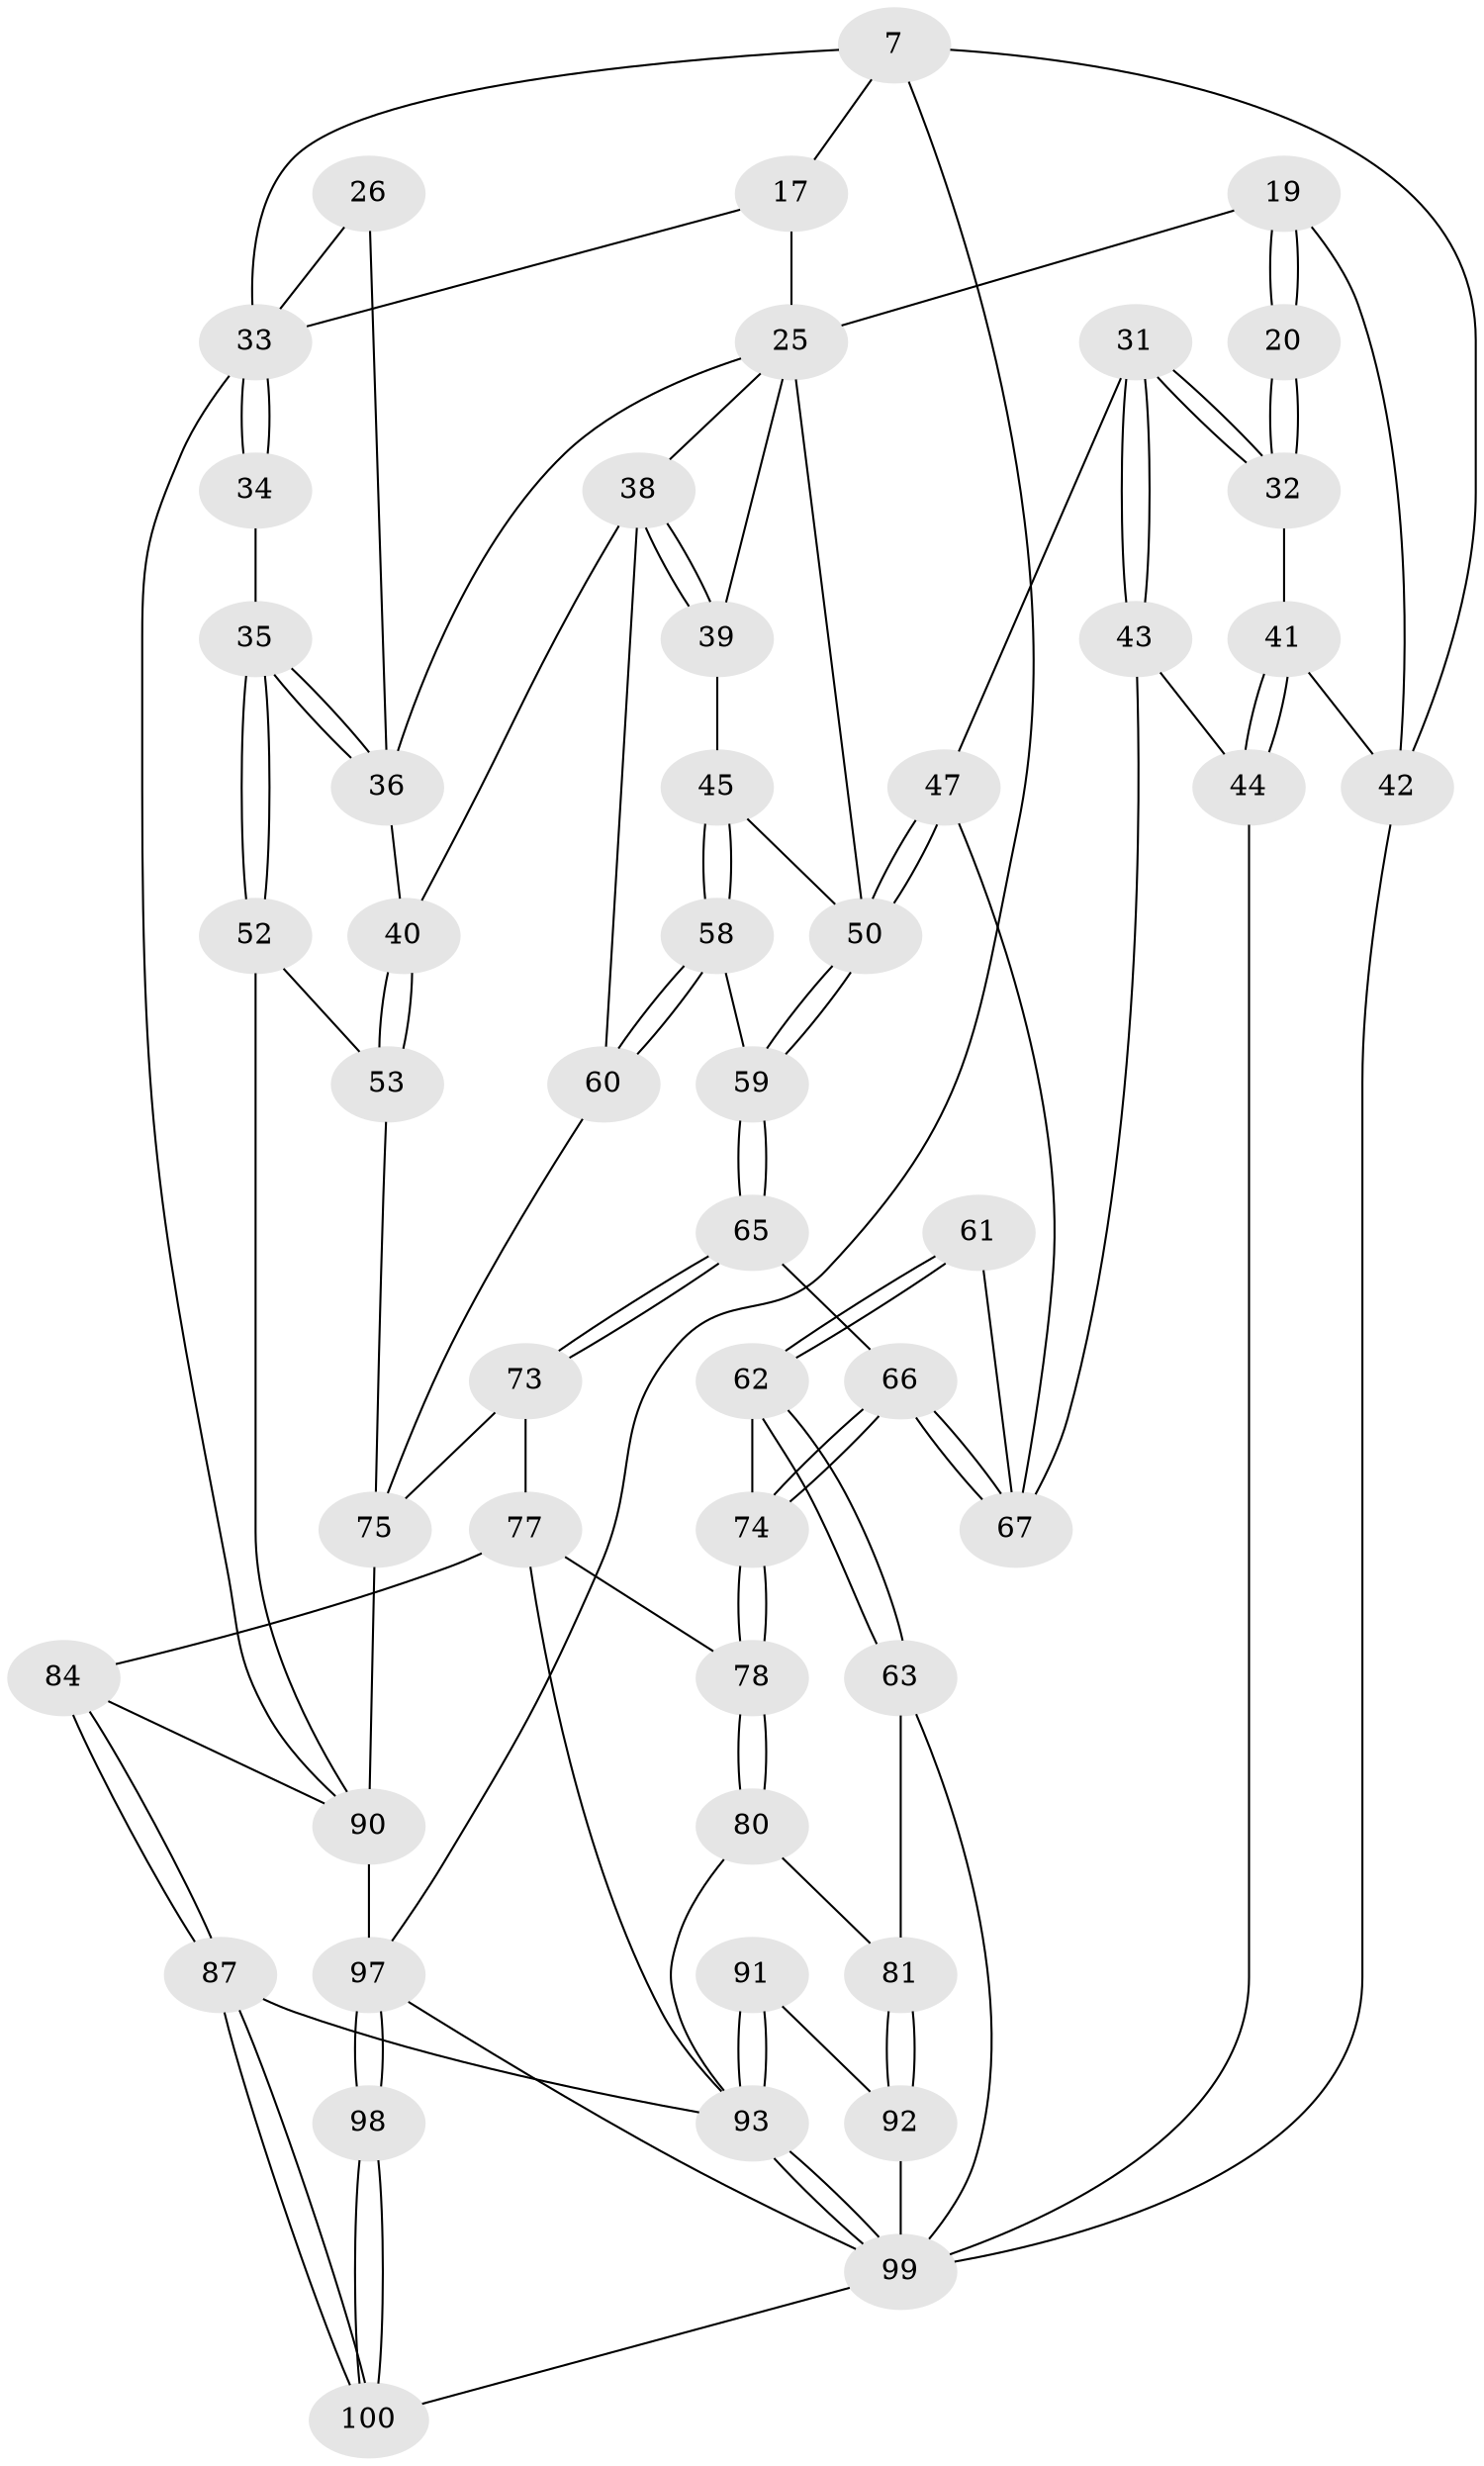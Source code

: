 // original degree distribution, {3: 0.02, 4: 0.2, 5: 0.6, 6: 0.18}
// Generated by graph-tools (version 1.1) at 2025/59/03/09/25 04:59:46]
// undirected, 50 vertices, 112 edges
graph export_dot {
graph [start="1"]
  node [color=gray90,style=filled];
  7 [pos="+0.5027352054542897+0.05477263514591369",super="+1+3"];
  17 [pos="+0.8031083534350811+0.1455332032697903",super="+11+12+13"];
  19 [pos="+0.2885878429328652+0.08267820078172503",super="+10"];
  20 [pos="+0.17947802761071666+0.23651856374167632"];
  25 [pos="+0.4472107474892702+0.24246409464010396",super="+18+24+23"];
  26 [pos="+0.8981765285172705+0.26238045366736523"];
  31 [pos="+0.18207210640767169+0.2653704962942509"];
  32 [pos="+0.17699551754960421+0.24396344862000488"];
  33 [pos="+1+0.37446047036361596",super="+14+28"];
  34 [pos="+1+0.37799825688575145"];
  35 [pos="+0.921863174718118+0.40341130988374924"];
  36 [pos="+0.8765354941248571+0.38323673398658437",super="+27"];
  38 [pos="+0.7114938815669843+0.43763920213250895",super="+37"];
  39 [pos="+0.5818772838767695+0.4000143462693841"];
  40 [pos="+0.7980868437767087+0.4073541286094151"];
  41 [pos="+0.06464884041008671+0.19441803283679576"];
  42 [pos="+0+0",super="+4+5+6+8"];
  43 [pos="+0.09055788135197733+0.39160168560621406"];
  44 [pos="+0+0.3848536937597635"];
  45 [pos="+0.5499199180018467+0.4343318009608918"];
  47 [pos="+0.2622483912443518+0.4833776663844967",super="+30"];
  50 [pos="+0.39313105551767463+0.4891908562654785",super="+46+29"];
  52 [pos="+0.9228738867335676+0.5312600595757401"];
  53 [pos="+0.8557974391235887+0.6170977442073206"];
  58 [pos="+0.5525080491611201+0.5440931635367757"];
  59 [pos="+0.3938483677766755+0.49561470629174825"];
  60 [pos="+0.562542388009333+0.5897858237335205",super="+56"];
  61 [pos="+0.10347259955862409+0.5346593705913568"];
  62 [pos="+0.10163395090150451+0.5514653689182573"];
  63 [pos="+0+0.672005826268478"];
  65 [pos="+0.38440672824066496+0.6104161170886158"];
  66 [pos="+0.26644835966466607+0.608514817379392"];
  67 [pos="+0.2583560519330109+0.5178323981950669",super="+48+49"];
  73 [pos="+0.4015416089017425+0.6271874728826593"];
  74 [pos="+0.21758972556756567+0.6403605262621405"];
  75 [pos="+0.5496257032515697+0.7507382878589373",super="+72+55+54"];
  77 [pos="+0.2970272709684788+0.7496684785488867",super="+76"];
  78 [pos="+0.21001669741779502+0.6783427358396528"];
  80 [pos="+0.16321709399487166+0.7326279010312399"];
  81 [pos="+0.014349328369265689+0.7183747099742253"];
  84 [pos="+0.5125238656078194+0.8244666363644139"];
  87 [pos="+0.4975169746032877+0.841642520213704"];
  90 [pos="+0.6741206537184216+0.8002862381226622",super="+89+79+83"];
  91 [pos="+0.13262875030545454+0.888264580041624"];
  92 [pos="+0.08031054506272907+0.8882216370990934"];
  93 [pos="+0.2662498927460474+1",super="+88+85+86"];
  97 [pos="+1+1",super="+68+96+95"];
  98 [pos="+0.7387711720834574+1"];
  99 [pos="+0.2522414148933233+1",super="+71+70"];
  100 [pos="+0.5249546326650527+1"];
  7 -- 42 [weight=2];
  7 -- 97;
  7 -- 17 [weight=2];
  7 -- 33;
  17 -- 33;
  17 -- 25 [weight=3];
  19 -- 20 [weight=2];
  19 -- 20;
  19 -- 42 [weight=2];
  19 -- 25;
  20 -- 32;
  20 -- 32;
  25 -- 50;
  25 -- 39;
  25 -- 38;
  25 -- 36;
  26 -- 36;
  26 -- 33 [weight=2];
  31 -- 32;
  31 -- 32;
  31 -- 43;
  31 -- 43;
  31 -- 47;
  32 -- 41;
  33 -- 34 [weight=2];
  33 -- 34;
  33 -- 90;
  34 -- 35;
  35 -- 36;
  35 -- 36;
  35 -- 52;
  35 -- 52;
  36 -- 40;
  38 -- 39;
  38 -- 39;
  38 -- 60;
  38 -- 40;
  39 -- 45;
  40 -- 53;
  40 -- 53;
  41 -- 42;
  41 -- 44;
  41 -- 44;
  42 -- 99 [weight=2];
  43 -- 44;
  43 -- 67;
  44 -- 99;
  45 -- 58;
  45 -- 58;
  45 -- 50;
  47 -- 50 [weight=2];
  47 -- 50;
  47 -- 67;
  50 -- 59;
  50 -- 59;
  52 -- 53;
  52 -- 90;
  53 -- 75;
  58 -- 59;
  58 -- 60;
  58 -- 60;
  59 -- 65;
  59 -- 65;
  60 -- 75 [weight=2];
  61 -- 62;
  61 -- 62;
  61 -- 67 [weight=2];
  62 -- 63;
  62 -- 63;
  62 -- 74;
  63 -- 81;
  63 -- 99;
  65 -- 66;
  65 -- 73;
  65 -- 73;
  66 -- 67;
  66 -- 67;
  66 -- 74;
  66 -- 74;
  73 -- 75;
  73 -- 77;
  74 -- 78;
  74 -- 78;
  75 -- 90 [weight=2];
  77 -- 78;
  77 -- 93;
  77 -- 84;
  78 -- 80;
  78 -- 80;
  80 -- 81;
  80 -- 93;
  81 -- 92;
  81 -- 92;
  84 -- 87;
  84 -- 87;
  84 -- 90;
  87 -- 100;
  87 -- 100;
  87 -- 93;
  90 -- 97 [weight=4];
  91 -- 92;
  91 -- 93 [weight=2];
  91 -- 93;
  92 -- 99;
  93 -- 99;
  93 -- 99;
  97 -- 98 [weight=2];
  97 -- 98;
  97 -- 99;
  98 -- 100;
  98 -- 100;
  99 -- 100;
}
